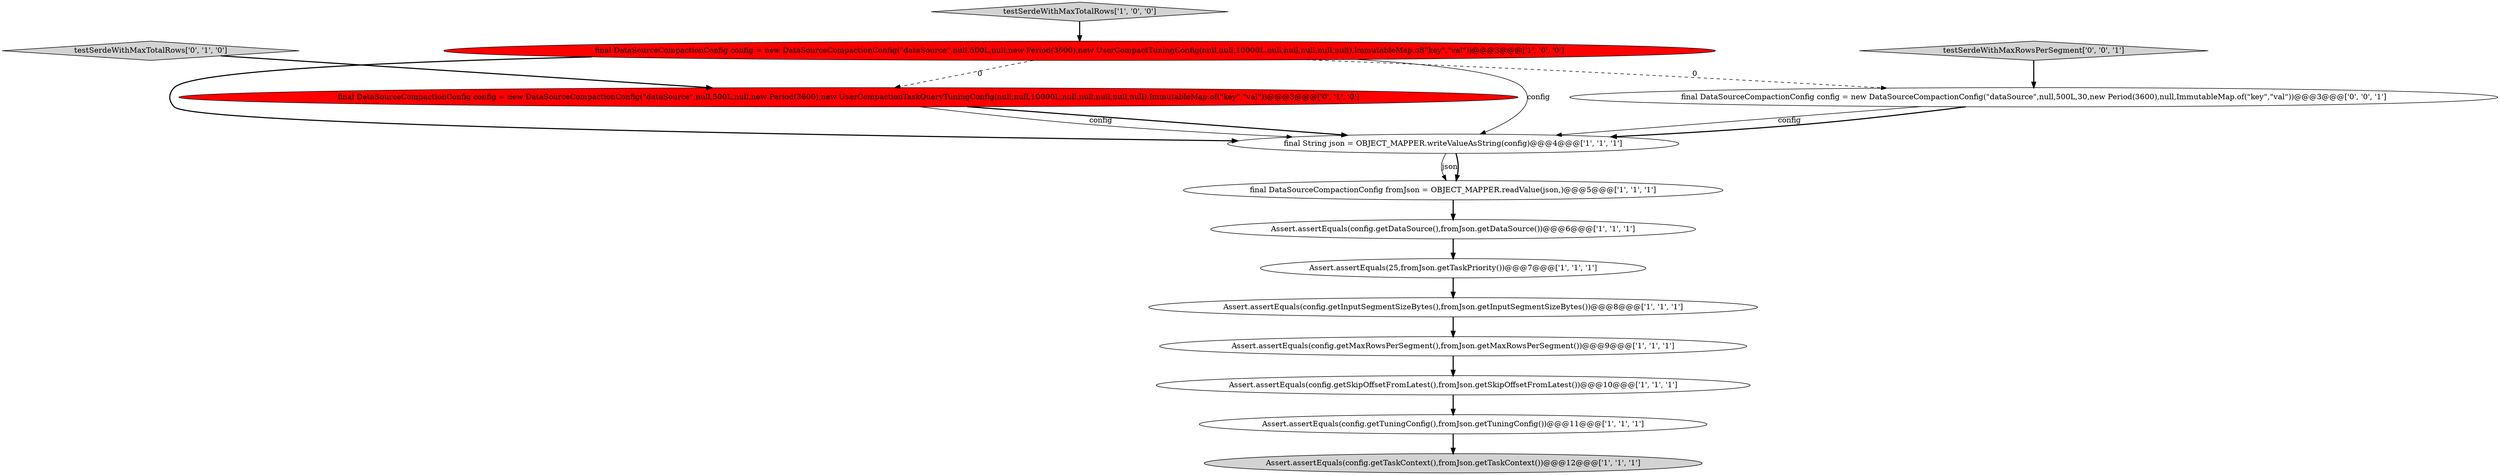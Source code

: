 digraph {
6 [style = filled, label = "Assert.assertEquals(config.getDataSource(),fromJson.getDataSource())@@@6@@@['1', '1', '1']", fillcolor = white, shape = ellipse image = "AAA0AAABBB1BBB"];
7 [style = filled, label = "Assert.assertEquals(25,fromJson.getTaskPriority())@@@7@@@['1', '1', '1']", fillcolor = white, shape = ellipse image = "AAA0AAABBB1BBB"];
2 [style = filled, label = "final DataSourceCompactionConfig config = new DataSourceCompactionConfig(\"dataSource\",null,500L,null,new Period(3600),new UserCompactTuningConfig(null,null,10000L,null,null,null,null,null),ImmutableMap.of(\"key\",\"val\"))@@@3@@@['1', '0', '0']", fillcolor = red, shape = ellipse image = "AAA1AAABBB1BBB"];
9 [style = filled, label = "Assert.assertEquals(config.getTaskContext(),fromJson.getTaskContext())@@@12@@@['1', '1', '1']", fillcolor = lightgray, shape = ellipse image = "AAA0AAABBB1BBB"];
14 [style = filled, label = "testSerdeWithMaxRowsPerSegment['0', '0', '1']", fillcolor = lightgray, shape = diamond image = "AAA0AAABBB3BBB"];
10 [style = filled, label = "final DataSourceCompactionConfig fromJson = OBJECT_MAPPER.readValue(json,)@@@5@@@['1', '1', '1']", fillcolor = white, shape = ellipse image = "AAA0AAABBB1BBB"];
8 [style = filled, label = "testSerdeWithMaxTotalRows['1', '0', '0']", fillcolor = lightgray, shape = diamond image = "AAA0AAABBB1BBB"];
12 [style = filled, label = "final DataSourceCompactionConfig config = new DataSourceCompactionConfig(\"dataSource\",null,500L,null,new Period(3600),new UserCompactionTaskQueryTuningConfig(null,null,10000L,null,null,null,null,null),ImmutableMap.of(\"key\",\"val\"))@@@3@@@['0', '1', '0']", fillcolor = red, shape = ellipse image = "AAA1AAABBB2BBB"];
1 [style = filled, label = "Assert.assertEquals(config.getSkipOffsetFromLatest(),fromJson.getSkipOffsetFromLatest())@@@10@@@['1', '1', '1']", fillcolor = white, shape = ellipse image = "AAA0AAABBB1BBB"];
13 [style = filled, label = "final DataSourceCompactionConfig config = new DataSourceCompactionConfig(\"dataSource\",null,500L,30,new Period(3600),null,ImmutableMap.of(\"key\",\"val\"))@@@3@@@['0', '0', '1']", fillcolor = white, shape = ellipse image = "AAA0AAABBB3BBB"];
0 [style = filled, label = "final String json = OBJECT_MAPPER.writeValueAsString(config)@@@4@@@['1', '1', '1']", fillcolor = white, shape = ellipse image = "AAA0AAABBB1BBB"];
5 [style = filled, label = "Assert.assertEquals(config.getMaxRowsPerSegment(),fromJson.getMaxRowsPerSegment())@@@9@@@['1', '1', '1']", fillcolor = white, shape = ellipse image = "AAA0AAABBB1BBB"];
3 [style = filled, label = "Assert.assertEquals(config.getInputSegmentSizeBytes(),fromJson.getInputSegmentSizeBytes())@@@8@@@['1', '1', '1']", fillcolor = white, shape = ellipse image = "AAA0AAABBB1BBB"];
11 [style = filled, label = "testSerdeWithMaxTotalRows['0', '1', '0']", fillcolor = lightgray, shape = diamond image = "AAA0AAABBB2BBB"];
4 [style = filled, label = "Assert.assertEquals(config.getTuningConfig(),fromJson.getTuningConfig())@@@11@@@['1', '1', '1']", fillcolor = white, shape = ellipse image = "AAA0AAABBB1BBB"];
4->9 [style = bold, label=""];
5->1 [style = bold, label=""];
2->12 [style = dashed, label="0"];
1->4 [style = bold, label=""];
0->10 [style = solid, label="json"];
2->0 [style = bold, label=""];
0->10 [style = bold, label=""];
3->5 [style = bold, label=""];
11->12 [style = bold, label=""];
2->0 [style = solid, label="config"];
14->13 [style = bold, label=""];
6->7 [style = bold, label=""];
13->0 [style = solid, label="config"];
8->2 [style = bold, label=""];
12->0 [style = bold, label=""];
2->13 [style = dashed, label="0"];
10->6 [style = bold, label=""];
12->0 [style = solid, label="config"];
7->3 [style = bold, label=""];
13->0 [style = bold, label=""];
}
